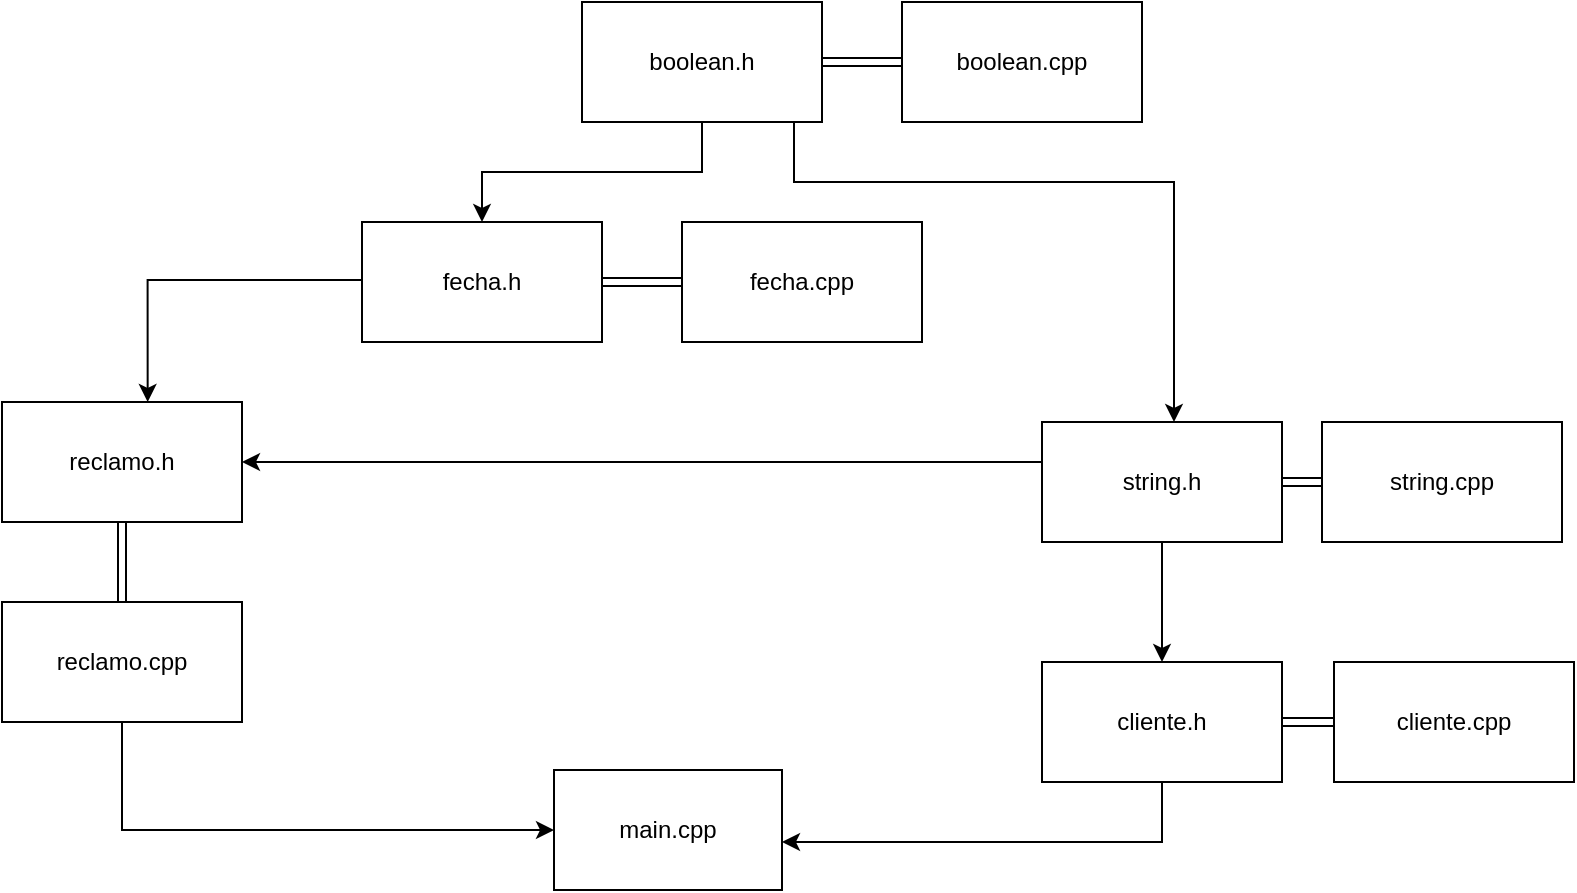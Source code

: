 <mxfile version="24.7.17">
  <diagram name="Página-1" id="z8IhazC6lqP5r_2lJcYB">
    <mxGraphModel dx="1016" dy="607" grid="1" gridSize="10" guides="1" tooltips="1" connect="1" arrows="1" fold="1" page="1" pageScale="1" pageWidth="827" pageHeight="1169" math="0" shadow="0">
      <root>
        <mxCell id="0" />
        <mxCell id="1" parent="0" />
        <mxCell id="M1CxPaIo4GleBBz3WT7C-1" value="main.cpp" style="rounded=0;whiteSpace=wrap;html=1;" parent="1" vertex="1">
          <mxGeometry x="300" y="524" width="114" height="60" as="geometry" />
        </mxCell>
        <mxCell id="L8Syoi_AqcQnOcJcqxUH-3" value="" style="edgeStyle=orthogonalEdgeStyle;shape=link;rounded=0;orthogonalLoop=1;jettySize=auto;html=1;" edge="1" parent="1" source="M1CxPaIo4GleBBz3WT7C-2" target="M1CxPaIo4GleBBz3WT7C-3">
          <mxGeometry relative="1" as="geometry" />
        </mxCell>
        <mxCell id="L8Syoi_AqcQnOcJcqxUH-24" value="" style="edgeStyle=orthogonalEdgeStyle;rounded=0;orthogonalLoop=1;jettySize=auto;html=1;" edge="1" parent="1" source="M1CxPaIo4GleBBz3WT7C-2" target="M1CxPaIo4GleBBz3WT7C-1">
          <mxGeometry relative="1" as="geometry">
            <Array as="points">
              <mxPoint x="604" y="560" />
            </Array>
          </mxGeometry>
        </mxCell>
        <mxCell id="M1CxPaIo4GleBBz3WT7C-2" value="cliente.h" style="rounded=0;whiteSpace=wrap;html=1;" parent="1" vertex="1">
          <mxGeometry x="544" y="470" width="120" height="60" as="geometry" />
        </mxCell>
        <mxCell id="M1CxPaIo4GleBBz3WT7C-3" value="cliente.cpp" style="rounded=0;whiteSpace=wrap;html=1;" parent="1" vertex="1">
          <mxGeometry x="690" y="470" width="120" height="60" as="geometry" />
        </mxCell>
        <mxCell id="L8Syoi_AqcQnOcJcqxUH-4" value="" style="edgeStyle=orthogonalEdgeStyle;shape=link;rounded=0;orthogonalLoop=1;jettySize=auto;html=1;" edge="1" parent="1" source="M1CxPaIo4GleBBz3WT7C-4">
          <mxGeometry relative="1" as="geometry">
            <mxPoint x="684" y="380" as="targetPoint" />
          </mxGeometry>
        </mxCell>
        <mxCell id="L8Syoi_AqcQnOcJcqxUH-9" value="" style="edgeStyle=orthogonalEdgeStyle;rounded=0;orthogonalLoop=1;jettySize=auto;html=1;" edge="1" parent="1" source="M1CxPaIo4GleBBz3WT7C-4" target="M1CxPaIo4GleBBz3WT7C-8">
          <mxGeometry relative="1" as="geometry">
            <Array as="points">
              <mxPoint x="340" y="370" />
              <mxPoint x="340" y="370" />
            </Array>
          </mxGeometry>
        </mxCell>
        <mxCell id="L8Syoi_AqcQnOcJcqxUH-29" style="edgeStyle=orthogonalEdgeStyle;rounded=0;orthogonalLoop=1;jettySize=auto;html=1;exitX=0.5;exitY=1;exitDx=0;exitDy=0;" edge="1" parent="1" source="M1CxPaIo4GleBBz3WT7C-4">
          <mxGeometry relative="1" as="geometry">
            <mxPoint x="604" y="470" as="targetPoint" />
            <Array as="points">
              <mxPoint x="604" y="430" />
              <mxPoint x="604" y="430" />
            </Array>
          </mxGeometry>
        </mxCell>
        <mxCell id="M1CxPaIo4GleBBz3WT7C-4" value="string.h" style="rounded=0;whiteSpace=wrap;html=1;" parent="1" vertex="1">
          <mxGeometry x="544" y="350" width="120" height="60" as="geometry" />
        </mxCell>
        <mxCell id="M1CxPaIo4GleBBz3WT7C-5" value="string.cpp" style="rounded=0;whiteSpace=wrap;html=1;" parent="1" vertex="1">
          <mxGeometry x="684" y="350" width="120" height="60" as="geometry" />
        </mxCell>
        <mxCell id="L8Syoi_AqcQnOcJcqxUH-5" value="" style="edgeStyle=orthogonalEdgeStyle;shape=link;rounded=0;orthogonalLoop=1;jettySize=auto;html=1;" edge="1" parent="1" source="M1CxPaIo4GleBBz3WT7C-6" target="M1CxPaIo4GleBBz3WT7C-7">
          <mxGeometry relative="1" as="geometry" />
        </mxCell>
        <mxCell id="L8Syoi_AqcQnOcJcqxUH-18" value="" style="edgeStyle=orthogonalEdgeStyle;rounded=0;orthogonalLoop=1;jettySize=auto;html=1;" edge="1" parent="1" source="M1CxPaIo4GleBBz3WT7C-6" target="L8Syoi_AqcQnOcJcqxUH-15">
          <mxGeometry relative="1" as="geometry" />
        </mxCell>
        <mxCell id="L8Syoi_AqcQnOcJcqxUH-25" style="edgeStyle=orthogonalEdgeStyle;rounded=0;orthogonalLoop=1;jettySize=auto;html=1;exitX=1;exitY=1;exitDx=0;exitDy=0;" edge="1" parent="1" source="M1CxPaIo4GleBBz3WT7C-6" target="M1CxPaIo4GleBBz3WT7C-4">
          <mxGeometry relative="1" as="geometry">
            <Array as="points">
              <mxPoint x="420" y="200" />
              <mxPoint x="420" y="230" />
              <mxPoint x="610" y="230" />
            </Array>
          </mxGeometry>
        </mxCell>
        <mxCell id="M1CxPaIo4GleBBz3WT7C-6" value="boolean.h" style="rounded=0;whiteSpace=wrap;html=1;" parent="1" vertex="1">
          <mxGeometry x="314" y="140" width="120" height="60" as="geometry" />
        </mxCell>
        <mxCell id="M1CxPaIo4GleBBz3WT7C-7" value="boolean.cpp" style="rounded=0;whiteSpace=wrap;html=1;" parent="1" vertex="1">
          <mxGeometry x="474" y="140" width="120" height="60" as="geometry" />
        </mxCell>
        <mxCell id="L8Syoi_AqcQnOcJcqxUH-6" value="" style="edgeStyle=orthogonalEdgeStyle;shape=link;rounded=0;orthogonalLoop=1;jettySize=auto;html=1;" edge="1" parent="1" source="M1CxPaIo4GleBBz3WT7C-8" target="M1CxPaIo4GleBBz3WT7C-9">
          <mxGeometry relative="1" as="geometry" />
        </mxCell>
        <mxCell id="M1CxPaIo4GleBBz3WT7C-8" value="reclamo.h" style="rounded=0;whiteSpace=wrap;html=1;" parent="1" vertex="1">
          <mxGeometry x="24" y="340" width="120" height="60" as="geometry" />
        </mxCell>
        <mxCell id="L8Syoi_AqcQnOcJcqxUH-30" style="edgeStyle=orthogonalEdgeStyle;rounded=0;orthogonalLoop=1;jettySize=auto;html=1;entryX=0;entryY=0.5;entryDx=0;entryDy=0;" edge="1" parent="1" source="M1CxPaIo4GleBBz3WT7C-9" target="M1CxPaIo4GleBBz3WT7C-1">
          <mxGeometry relative="1" as="geometry">
            <mxPoint x="84" y="570" as="targetPoint" />
            <Array as="points">
              <mxPoint x="84" y="554" />
            </Array>
          </mxGeometry>
        </mxCell>
        <mxCell id="M1CxPaIo4GleBBz3WT7C-9" value="reclamo.cpp" style="rounded=0;whiteSpace=wrap;html=1;" parent="1" vertex="1">
          <mxGeometry x="24" y="440" width="120" height="60" as="geometry" />
        </mxCell>
        <mxCell id="L8Syoi_AqcQnOcJcqxUH-14" value="fecha.cpp" style="rounded=0;whiteSpace=wrap;html=1;" vertex="1" parent="1">
          <mxGeometry x="364" y="250" width="120" height="60" as="geometry" />
        </mxCell>
        <mxCell id="L8Syoi_AqcQnOcJcqxUH-16" value="" style="edgeStyle=orthogonalEdgeStyle;shape=link;rounded=0;orthogonalLoop=1;jettySize=auto;html=1;" edge="1" parent="1" source="L8Syoi_AqcQnOcJcqxUH-15" target="L8Syoi_AqcQnOcJcqxUH-14">
          <mxGeometry relative="1" as="geometry" />
        </mxCell>
        <mxCell id="L8Syoi_AqcQnOcJcqxUH-15" value="fecha.h" style="rounded=0;whiteSpace=wrap;html=1;" vertex="1" parent="1">
          <mxGeometry x="204" y="250" width="120" height="60" as="geometry" />
        </mxCell>
        <mxCell id="L8Syoi_AqcQnOcJcqxUH-26" style="edgeStyle=orthogonalEdgeStyle;rounded=0;orthogonalLoop=1;jettySize=auto;html=1;exitX=0;exitY=1;exitDx=0;exitDy=0;entryX=0.607;entryY=0.008;entryDx=0;entryDy=0;entryPerimeter=0;" edge="1" parent="1">
          <mxGeometry relative="1" as="geometry">
            <mxPoint x="204" y="309.52" as="sourcePoint" />
            <mxPoint x="96.84" y="340" as="targetPoint" />
            <Array as="points">
              <mxPoint x="204" y="279" />
              <mxPoint x="97" y="279" />
            </Array>
          </mxGeometry>
        </mxCell>
      </root>
    </mxGraphModel>
  </diagram>
</mxfile>
